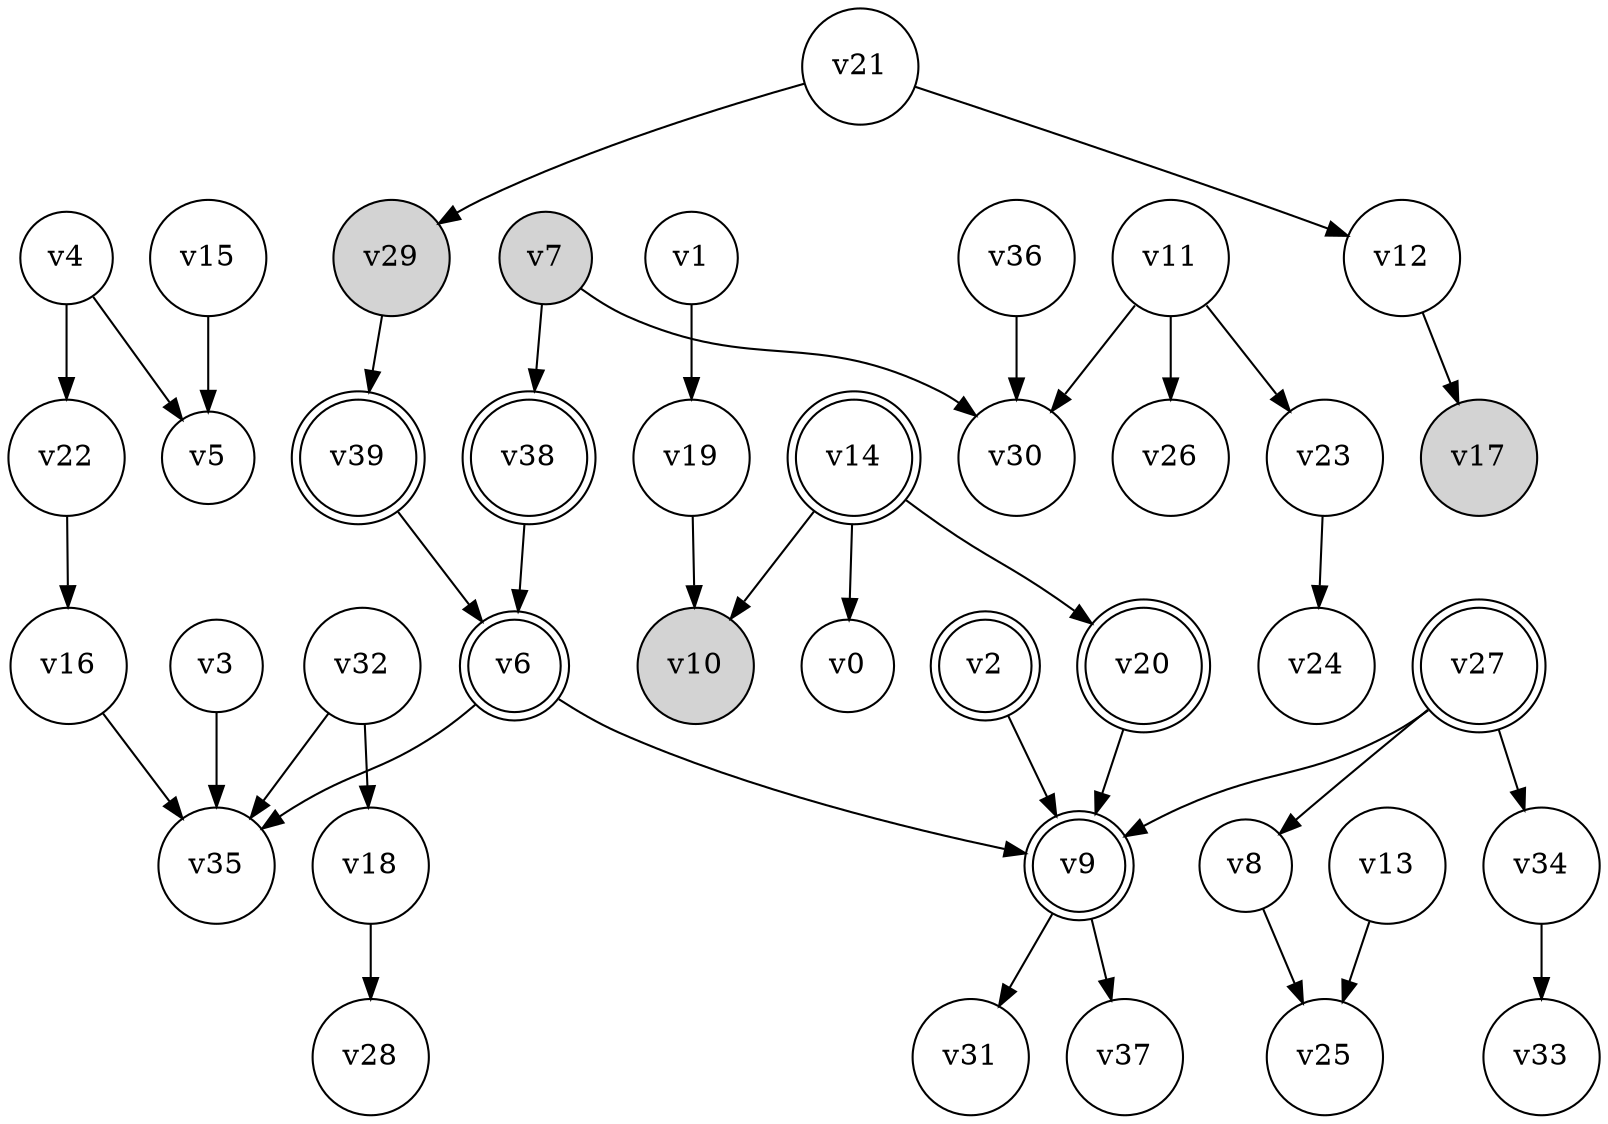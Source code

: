 digraph {
	rankdir=TD
	v0 [shape=circle]
	v1 [shape=circle]
	v2 [shape=doublecircle]
	v3 [shape=circle]
	v4 [shape=circle]
	v5 [shape=circle]
	v6 [shape=doublecircle]
	v7 [shape=circle style=filled]
	v8 [shape=circle]
	v9 [shape=doublecircle]
	v10 [shape=circle style=filled]
	v11 [shape=circle]
	v12 [shape=circle]
	v13 [shape=circle]
	v14 [shape=doublecircle]
	v15 [shape=circle]
	v16 [shape=circle]
	v17 [shape=circle style=filled]
	v18 [shape=circle]
	v19 [shape=circle]
	v20 [shape=doublecircle]
	v21 [shape=circle]
	v22 [shape=circle]
	v23 [shape=circle]
	v24 [shape=circle]
	v25 [shape=circle]
	v26 [shape=circle]
	v27 [shape=doublecircle]
	v28 [shape=circle]
	v29 [shape=circle style=filled]
	v30 [shape=circle]
	v31 [shape=circle]
	v32 [shape=circle]
	v33 [shape=circle]
	v34 [shape=circle]
	v35 [shape=circle]
	v36 [shape=circle]
	v37 [shape=circle]
	v38 [shape=doublecircle]
	v39 [shape=doublecircle]
	v1 -> v19
	v2 -> v9
	v3 -> v35
	v4 -> v5
	v4 -> v22
	v6 -> v35
	v6 -> v9
	v7 -> v30
	v7 -> v38
	v8 -> v25
	v9 -> v31
	v9 -> v37
	v11 -> v23
	v11 -> v26
	v11 -> v30
	v12 -> v17
	v13 -> v25
	v14 -> v20
	v14 -> v10
	v14 -> v0
	v15 -> v5
	v16 -> v35
	v18 -> v28
	v19 -> v10
	v20 -> v9
	v21 -> v29
	v21 -> v12
	v22 -> v16
	v23 -> v24
	v27 -> v8
	v27 -> v34
	v27 -> v9
	v29 -> v39
	v32 -> v35
	v32 -> v18
	v34 -> v33
	v36 -> v30
	v38 -> v6
	v39 -> v6
}
